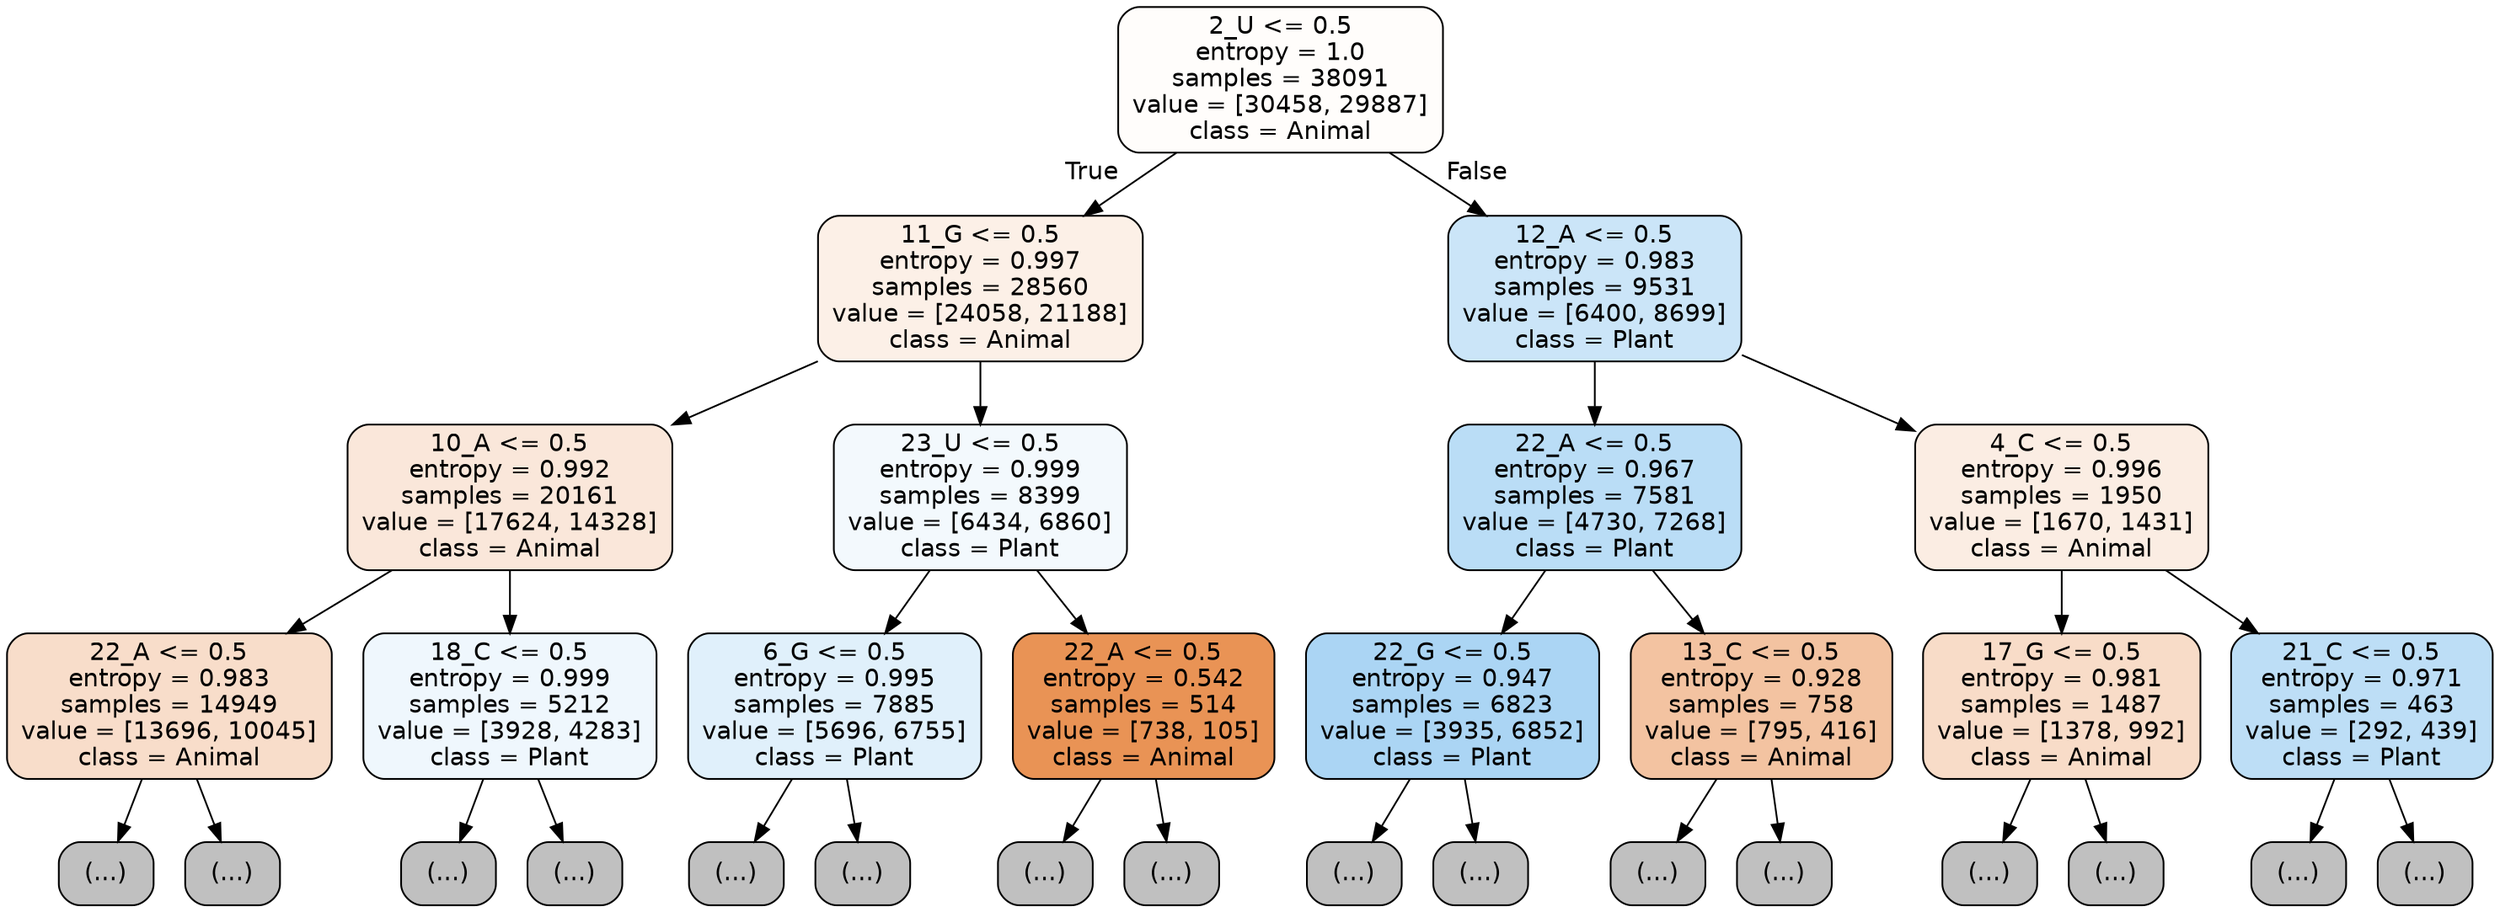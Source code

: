 digraph Tree {
node [shape=box, style="filled, rounded", color="black", fontname="helvetica"] ;
edge [fontname="helvetica"] ;
0 [label="2_U <= 0.5\nentropy = 1.0\nsamples = 38091\nvalue = [30458, 29887]\nclass = Animal", fillcolor="#fffdfb"] ;
1 [label="11_G <= 0.5\nentropy = 0.997\nsamples = 28560\nvalue = [24058, 21188]\nclass = Animal", fillcolor="#fcf0e7"] ;
0 -> 1 [labeldistance=2.5, labelangle=45, headlabel="True"] ;
2 [label="10_A <= 0.5\nentropy = 0.992\nsamples = 20161\nvalue = [17624, 14328]\nclass = Animal", fillcolor="#fae7da"] ;
1 -> 2 ;
3 [label="22_A <= 0.5\nentropy = 0.983\nsamples = 14949\nvalue = [13696, 10045]\nclass = Animal", fillcolor="#f8ddca"] ;
2 -> 3 ;
4 [label="(...)", fillcolor="#C0C0C0"] ;
3 -> 4 ;
6163 [label="(...)", fillcolor="#C0C0C0"] ;
3 -> 6163 ;
6936 [label="18_C <= 0.5\nentropy = 0.999\nsamples = 5212\nvalue = [3928, 4283]\nclass = Plant", fillcolor="#eff7fd"] ;
2 -> 6936 ;
6937 [label="(...)", fillcolor="#C0C0C0"] ;
6936 -> 6937 ;
8576 [label="(...)", fillcolor="#C0C0C0"] ;
6936 -> 8576 ;
9045 [label="23_U <= 0.5\nentropy = 0.999\nsamples = 8399\nvalue = [6434, 6860]\nclass = Plant", fillcolor="#f3f9fd"] ;
1 -> 9045 ;
9046 [label="6_G <= 0.5\nentropy = 0.995\nsamples = 7885\nvalue = [5696, 6755]\nclass = Plant", fillcolor="#e0f0fb"] ;
9045 -> 9046 ;
9047 [label="(...)", fillcolor="#C0C0C0"] ;
9046 -> 9047 ;
11502 [label="(...)", fillcolor="#C0C0C0"] ;
9046 -> 11502 ;
12433 [label="22_A <= 0.5\nentropy = 0.542\nsamples = 514\nvalue = [738, 105]\nclass = Animal", fillcolor="#e99355"] ;
9045 -> 12433 ;
12434 [label="(...)", fillcolor="#C0C0C0"] ;
12433 -> 12434 ;
12553 [label="(...)", fillcolor="#C0C0C0"] ;
12433 -> 12553 ;
12604 [label="12_A <= 0.5\nentropy = 0.983\nsamples = 9531\nvalue = [6400, 8699]\nclass = Plant", fillcolor="#cbe5f8"] ;
0 -> 12604 [labeldistance=2.5, labelangle=-45, headlabel="False"] ;
12605 [label="22_A <= 0.5\nentropy = 0.967\nsamples = 7581\nvalue = [4730, 7268]\nclass = Plant", fillcolor="#baddf6"] ;
12604 -> 12605 ;
12606 [label="22_G <= 0.5\nentropy = 0.947\nsamples = 6823\nvalue = [3935, 6852]\nclass = Plant", fillcolor="#abd5f4"] ;
12605 -> 12606 ;
12607 [label="(...)", fillcolor="#C0C0C0"] ;
12606 -> 12607 ;
15014 [label="(...)", fillcolor="#C0C0C0"] ;
12606 -> 15014 ;
15373 [label="13_C <= 0.5\nentropy = 0.928\nsamples = 758\nvalue = [795, 416]\nclass = Animal", fillcolor="#f3c3a1"] ;
12605 -> 15373 ;
15374 [label="(...)", fillcolor="#C0C0C0"] ;
15373 -> 15374 ;
15673 [label="(...)", fillcolor="#C0C0C0"] ;
15373 -> 15673 ;
15756 [label="4_C <= 0.5\nentropy = 0.996\nsamples = 1950\nvalue = [1670, 1431]\nclass = Animal", fillcolor="#fbede3"] ;
12604 -> 15756 ;
15757 [label="17_G <= 0.5\nentropy = 0.981\nsamples = 1487\nvalue = [1378, 992]\nclass = Animal", fillcolor="#f8dcc8"] ;
15756 -> 15757 ;
15758 [label="(...)", fillcolor="#C0C0C0"] ;
15757 -> 15758 ;
16401 [label="(...)", fillcolor="#C0C0C0"] ;
15757 -> 16401 ;
16600 [label="21_C <= 0.5\nentropy = 0.971\nsamples = 463\nvalue = [292, 439]\nclass = Plant", fillcolor="#bddef6"] ;
15756 -> 16600 ;
16601 [label="(...)", fillcolor="#C0C0C0"] ;
16600 -> 16601 ;
16790 [label="(...)", fillcolor="#C0C0C0"] ;
16600 -> 16790 ;
}